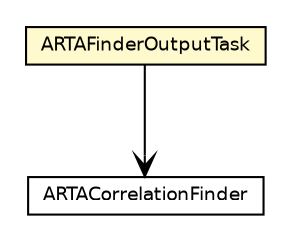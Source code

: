 #!/usr/local/bin/dot
#
# Class diagram 
# Generated by UMLGraph version 5.4 (http://www.umlgraph.org/)
#

digraph G {
	edge [fontname="Helvetica",fontsize=10,labelfontname="Helvetica",labelfontsize=10];
	node [fontname="Helvetica",fontsize=10,shape=plaintext];
	nodesep=0.25;
	ranksep=0.5;
	// jsl.utilities.random.arta.ARTAFinderOutputTask
	c16963 [label=<<table title="jsl.utilities.random.arta.ARTAFinderOutputTask" border="0" cellborder="1" cellspacing="0" cellpadding="2" port="p" bgcolor="lemonChiffon" href="./ARTAFinderOutputTask.html">
		<tr><td><table border="0" cellspacing="0" cellpadding="1">
<tr><td align="center" balign="center"> ARTAFinderOutputTask </td></tr>
		</table></td></tr>
		</table>>, URL="./ARTAFinderOutputTask.html", fontname="Helvetica", fontcolor="black", fontsize=9.0];
	// jsl.utilities.random.arta.ARTACorrelationFinder
	c16964 [label=<<table title="jsl.utilities.random.arta.ARTACorrelationFinder" border="0" cellborder="1" cellspacing="0" cellpadding="2" port="p" href="./ARTACorrelationFinder.html">
		<tr><td><table border="0" cellspacing="0" cellpadding="1">
<tr><td align="center" balign="center"> ARTACorrelationFinder </td></tr>
		</table></td></tr>
		</table>>, URL="./ARTACorrelationFinder.html", fontname="Helvetica", fontcolor="black", fontsize=9.0];
	// jsl.utilities.random.arta.ARTAFinderOutputTask NAVASSOC jsl.utilities.random.arta.ARTACorrelationFinder
	c16963:p -> c16964:p [taillabel="", label="", headlabel="", fontname="Helvetica", fontcolor="black", fontsize=10.0, color="black", arrowhead=open];
}

